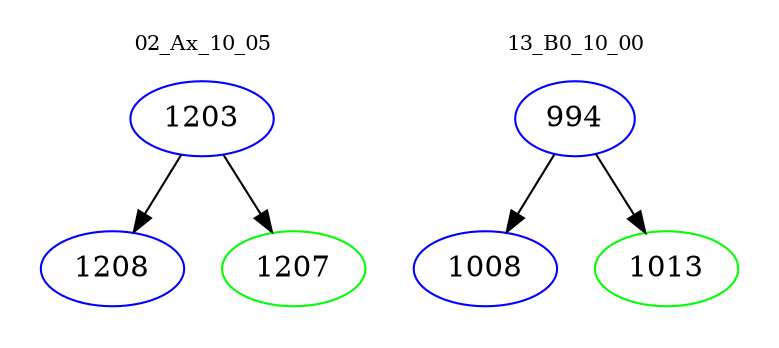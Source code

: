 digraph{
subgraph cluster_0 {
color = white
label = "02_Ax_10_05";
fontsize=10;
T0_1203 [label="1203", color="blue"]
T0_1203 -> T0_1208 [color="black"]
T0_1208 [label="1208", color="blue"]
T0_1203 -> T0_1207 [color="black"]
T0_1207 [label="1207", color="green"]
}
subgraph cluster_1 {
color = white
label = "13_B0_10_00";
fontsize=10;
T1_994 [label="994", color="blue"]
T1_994 -> T1_1008 [color="black"]
T1_1008 [label="1008", color="blue"]
T1_994 -> T1_1013 [color="black"]
T1_1013 [label="1013", color="green"]
}
}

